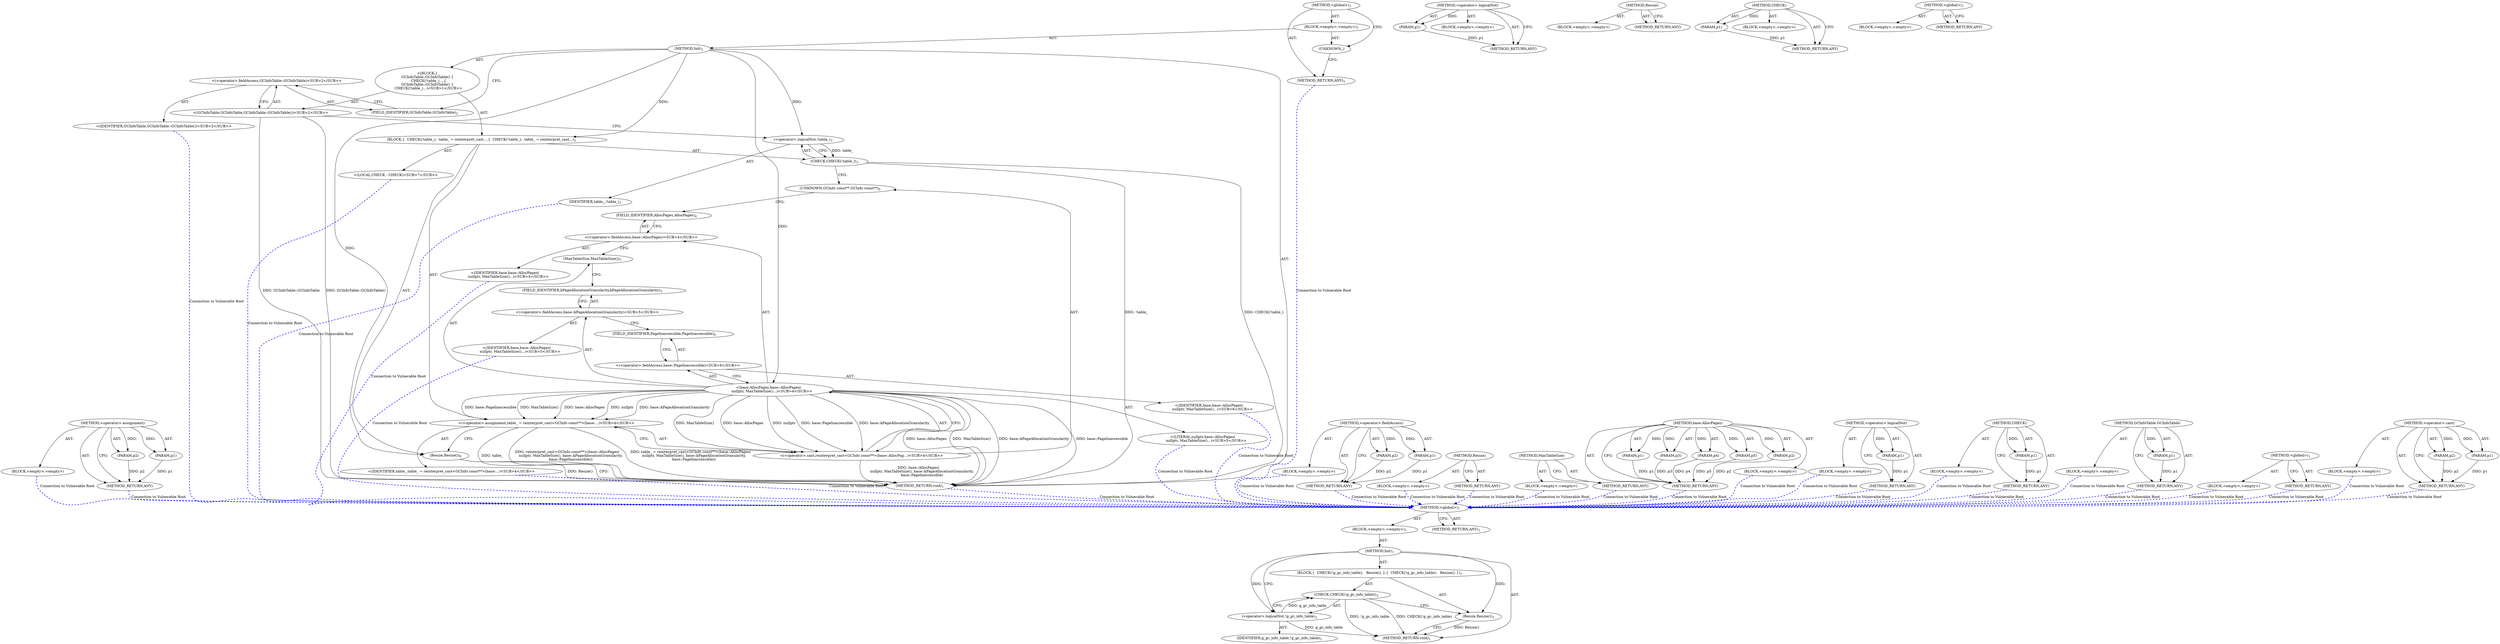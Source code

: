 digraph "&lt;operator&gt;.cast" {
vulnerable_6 [label=<(METHOD,&lt;global&gt;)<SUB>1</SUB>>];
vulnerable_7 [label=<(BLOCK,&lt;empty&gt;,&lt;empty&gt;)<SUB>1</SUB>>];
vulnerable_8 [label=<(METHOD,Init)<SUB>1</SUB>>];
vulnerable_9 [label=<(BLOCK,{
  CHECK(!g_gc_info_table);
   Resize();
 },{
  CHECK(!g_gc_info_table);
   Resize();
 })<SUB>1</SUB>>];
vulnerable_10 [label=<(CHECK,CHECK(!g_gc_info_table))<SUB>2</SUB>>];
vulnerable_11 [label=<(&lt;operator&gt;.logicalNot,!g_gc_info_table)<SUB>2</SUB>>];
vulnerable_12 [label=<(IDENTIFIER,g_gc_info_table,!g_gc_info_table)<SUB>2</SUB>>];
vulnerable_13 [label=<(Resize,Resize())<SUB>3</SUB>>];
vulnerable_14 [label=<(METHOD_RETURN,void)<SUB>1</SUB>>];
vulnerable_16 [label=<(METHOD_RETURN,ANY)<SUB>1</SUB>>];
vulnerable_33 [label=<(METHOD,&lt;operator&gt;.logicalNot)>];
vulnerable_34 [label=<(PARAM,p1)>];
vulnerable_35 [label=<(BLOCK,&lt;empty&gt;,&lt;empty&gt;)>];
vulnerable_36 [label=<(METHOD_RETURN,ANY)>];
vulnerable_37 [label=<(METHOD,Resize)>];
vulnerable_38 [label=<(BLOCK,&lt;empty&gt;,&lt;empty&gt;)>];
vulnerable_39 [label=<(METHOD_RETURN,ANY)>];
vulnerable_29 [label=<(METHOD,CHECK)>];
vulnerable_30 [label=<(PARAM,p1)>];
vulnerable_31 [label=<(BLOCK,&lt;empty&gt;,&lt;empty&gt;)>];
vulnerable_32 [label=<(METHOD_RETURN,ANY)>];
vulnerable_23 [label=<(METHOD,&lt;global&gt;)<SUB>1</SUB>>];
vulnerable_24 [label=<(BLOCK,&lt;empty&gt;,&lt;empty&gt;)>];
vulnerable_25 [label=<(METHOD_RETURN,ANY)>];
fixed_75 [label=<(METHOD,&lt;operator&gt;.assignment)>];
fixed_76 [label=<(PARAM,p1)>];
fixed_77 [label=<(PARAM,p2)>];
fixed_78 [label=<(BLOCK,&lt;empty&gt;,&lt;empty&gt;)>];
fixed_79 [label=<(METHOD_RETURN,ANY)>];
fixed_6 [label=<(METHOD,&lt;global&gt;)<SUB>1</SUB>>];
fixed_7 [label=<(BLOCK,&lt;empty&gt;,&lt;empty&gt;)<SUB>1</SUB>>];
fixed_8 [label=<(METHOD,Init)<SUB>1</SUB>>];
fixed_9 [label="<(BLOCK,{
GCInfoTable::GCInfoTable() {
  CHECK(!table_)...,{
GCInfoTable::GCInfoTable() {
  CHECK(!table_)...)<SUB>1</SUB>>"];
fixed_10 [label="<(GCInfoTable.GCInfoTable,GCInfoTable::GCInfoTable())<SUB>2</SUB>>"];
fixed_11 [label="<(&lt;operator&gt;.fieldAccess,GCInfoTable::GCInfoTable)<SUB>2</SUB>>"];
fixed_12 [label="<(IDENTIFIER,GCInfoTable,GCInfoTable::GCInfoTable())<SUB>2</SUB>>"];
fixed_13 [label=<(FIELD_IDENTIFIER,GCInfoTable,GCInfoTable)<SUB>2</SUB>>];
fixed_14 [label=<(BLOCK,{
  CHECK(!table_);
  table_ = reinterpret_cast...,{
  CHECK(!table_);
  table_ = reinterpret_cast...)<SUB>2</SUB>>];
fixed_15 [label=<(CHECK,CHECK(!table_))<SUB>3</SUB>>];
fixed_16 [label=<(&lt;operator&gt;.logicalNot,!table_)<SUB>3</SUB>>];
fixed_17 [label=<(IDENTIFIER,table_,!table_)<SUB>3</SUB>>];
fixed_18 [label="<(&lt;operator&gt;.assignment,table_ = reinterpret_cast&lt;GCInfo const**&gt;(base:...)<SUB>4</SUB>>"];
fixed_19 [label="<(IDENTIFIER,table_,table_ = reinterpret_cast&lt;GCInfo const**&gt;(base:...)<SUB>4</SUB>>"];
fixed_20 [label="<(&lt;operator&gt;.cast,reinterpret_cast&lt;GCInfo const**&gt;(base::AllocPag...)<SUB>4</SUB>>"];
fixed_21 [label=<(UNKNOWN,GCInfo const**,GCInfo const**)<SUB>4</SUB>>];
fixed_22 [label="<(base.AllocPages,base::AllocPages(
      nullptr, MaxTableSize()...)<SUB>4</SUB>>"];
fixed_23 [label="<(&lt;operator&gt;.fieldAccess,base::AllocPages)<SUB>4</SUB>>"];
fixed_24 [label="<(IDENTIFIER,base,base::AllocPages(
      nullptr, MaxTableSize()...)<SUB>4</SUB>>"];
fixed_25 [label=<(FIELD_IDENTIFIER,AllocPages,AllocPages)<SUB>4</SUB>>];
fixed_26 [label="<(LITERAL,nullptr,base::AllocPages(
      nullptr, MaxTableSize()...)<SUB>5</SUB>>"];
fixed_27 [label=<(MaxTableSize,MaxTableSize())<SUB>5</SUB>>];
fixed_28 [label="<(&lt;operator&gt;.fieldAccess,base::kPageAllocationGranularity)<SUB>5</SUB>>"];
fixed_29 [label="<(IDENTIFIER,base,base::AllocPages(
      nullptr, MaxTableSize()...)<SUB>5</SUB>>"];
fixed_30 [label=<(FIELD_IDENTIFIER,kPageAllocationGranularity,kPageAllocationGranularity)<SUB>5</SUB>>];
fixed_31 [label="<(&lt;operator&gt;.fieldAccess,base::PageInaccessible)<SUB>6</SUB>>"];
fixed_32 [label="<(IDENTIFIER,base,base::AllocPages(
      nullptr, MaxTableSize()...)<SUB>6</SUB>>"];
fixed_33 [label=<(FIELD_IDENTIFIER,PageInaccessible,PageInaccessible)<SUB>6</SUB>>];
fixed_34 [label="<(LOCAL,CHECK : CHECK)<SUB>7</SUB>>"];
fixed_35 [label=<(Resize,Resize())<SUB>8</SUB>>];
fixed_36 [label=<(METHOD_RETURN,void)<SUB>1</SUB>>];
fixed_38 [label=<(UNKNOWN,,)>];
fixed_39 [label=<(METHOD_RETURN,ANY)<SUB>1</SUB>>];
fixed_62 [label=<(METHOD,&lt;operator&gt;.fieldAccess)>];
fixed_63 [label=<(PARAM,p1)>];
fixed_64 [label=<(PARAM,p2)>];
fixed_65 [label=<(BLOCK,&lt;empty&gt;,&lt;empty&gt;)>];
fixed_66 [label=<(METHOD_RETURN,ANY)>];
fixed_96 [label=<(METHOD,Resize)>];
fixed_97 [label=<(BLOCK,&lt;empty&gt;,&lt;empty&gt;)>];
fixed_98 [label=<(METHOD_RETURN,ANY)>];
fixed_93 [label=<(METHOD,MaxTableSize)>];
fixed_94 [label=<(BLOCK,&lt;empty&gt;,&lt;empty&gt;)>];
fixed_95 [label=<(METHOD_RETURN,ANY)>];
fixed_85 [label=<(METHOD,base.AllocPages)>];
fixed_86 [label=<(PARAM,p1)>];
fixed_87 [label=<(PARAM,p2)>];
fixed_88 [label=<(PARAM,p3)>];
fixed_89 [label=<(PARAM,p4)>];
fixed_90 [label=<(PARAM,p5)>];
fixed_91 [label=<(BLOCK,&lt;empty&gt;,&lt;empty&gt;)>];
fixed_92 [label=<(METHOD_RETURN,ANY)>];
fixed_71 [label=<(METHOD,&lt;operator&gt;.logicalNot)>];
fixed_72 [label=<(PARAM,p1)>];
fixed_73 [label=<(BLOCK,&lt;empty&gt;,&lt;empty&gt;)>];
fixed_74 [label=<(METHOD_RETURN,ANY)>];
fixed_67 [label=<(METHOD,CHECK)>];
fixed_68 [label=<(PARAM,p1)>];
fixed_69 [label=<(BLOCK,&lt;empty&gt;,&lt;empty&gt;)>];
fixed_70 [label=<(METHOD_RETURN,ANY)>];
fixed_58 [label=<(METHOD,GCInfoTable.GCInfoTable)>];
fixed_59 [label=<(PARAM,p1)>];
fixed_60 [label=<(BLOCK,&lt;empty&gt;,&lt;empty&gt;)>];
fixed_61 [label=<(METHOD_RETURN,ANY)>];
fixed_52 [label=<(METHOD,&lt;global&gt;)<SUB>1</SUB>>];
fixed_53 [label=<(BLOCK,&lt;empty&gt;,&lt;empty&gt;)>];
fixed_54 [label=<(METHOD_RETURN,ANY)>];
fixed_80 [label=<(METHOD,&lt;operator&gt;.cast)>];
fixed_81 [label=<(PARAM,p1)>];
fixed_82 [label=<(PARAM,p2)>];
fixed_83 [label=<(BLOCK,&lt;empty&gt;,&lt;empty&gt;)>];
fixed_84 [label=<(METHOD_RETURN,ANY)>];
vulnerable_6 -> vulnerable_7  [key=0, label="AST: "];
vulnerable_6 -> vulnerable_16  [key=0, label="AST: "];
vulnerable_6 -> vulnerable_16  [key=1, label="CFG: "];
vulnerable_7 -> vulnerable_8  [key=0, label="AST: "];
vulnerable_8 -> vulnerable_9  [key=0, label="AST: "];
vulnerable_8 -> vulnerable_14  [key=0, label="AST: "];
vulnerable_8 -> vulnerable_11  [key=0, label="CFG: "];
vulnerable_8 -> vulnerable_11  [key=1, label="DDG: "];
vulnerable_8 -> vulnerable_13  [key=0, label="DDG: "];
vulnerable_9 -> vulnerable_10  [key=0, label="AST: "];
vulnerable_9 -> vulnerable_13  [key=0, label="AST: "];
vulnerable_10 -> vulnerable_11  [key=0, label="AST: "];
vulnerable_10 -> vulnerable_13  [key=0, label="CFG: "];
vulnerable_10 -> vulnerable_14  [key=0, label="DDG: !g_gc_info_table"];
vulnerable_10 -> vulnerable_14  [key=1, label="DDG: CHECK(!g_gc_info_table)"];
vulnerable_11 -> vulnerable_12  [key=0, label="AST: "];
vulnerable_11 -> vulnerable_10  [key=0, label="CFG: "];
vulnerable_11 -> vulnerable_10  [key=1, label="DDG: g_gc_info_table"];
vulnerable_11 -> vulnerable_14  [key=0, label="DDG: g_gc_info_table"];
vulnerable_13 -> vulnerable_14  [key=0, label="CFG: "];
vulnerable_13 -> vulnerable_14  [key=1, label="DDG: Resize()"];
vulnerable_33 -> vulnerable_34  [key=0, label="AST: "];
vulnerable_33 -> vulnerable_34  [key=1, label="DDG: "];
vulnerable_33 -> vulnerable_35  [key=0, label="AST: "];
vulnerable_33 -> vulnerable_36  [key=0, label="AST: "];
vulnerable_33 -> vulnerable_36  [key=1, label="CFG: "];
vulnerable_34 -> vulnerable_36  [key=0, label="DDG: p1"];
vulnerable_37 -> vulnerable_38  [key=0, label="AST: "];
vulnerable_37 -> vulnerable_39  [key=0, label="AST: "];
vulnerable_37 -> vulnerable_39  [key=1, label="CFG: "];
vulnerable_29 -> vulnerable_30  [key=0, label="AST: "];
vulnerable_29 -> vulnerable_30  [key=1, label="DDG: "];
vulnerable_29 -> vulnerable_31  [key=0, label="AST: "];
vulnerable_29 -> vulnerable_32  [key=0, label="AST: "];
vulnerable_29 -> vulnerable_32  [key=1, label="CFG: "];
vulnerable_30 -> vulnerable_32  [key=0, label="DDG: p1"];
vulnerable_23 -> vulnerable_24  [key=0, label="AST: "];
vulnerable_23 -> vulnerable_25  [key=0, label="AST: "];
vulnerable_23 -> vulnerable_25  [key=1, label="CFG: "];
fixed_75 -> fixed_76  [key=0, label="AST: "];
fixed_75 -> fixed_76  [key=1, label="DDG: "];
fixed_75 -> fixed_78  [key=0, label="AST: "];
fixed_75 -> fixed_77  [key=0, label="AST: "];
fixed_75 -> fixed_77  [key=1, label="DDG: "];
fixed_75 -> fixed_79  [key=0, label="AST: "];
fixed_75 -> fixed_79  [key=1, label="CFG: "];
fixed_76 -> fixed_79  [key=0, label="DDG: p1"];
fixed_77 -> fixed_79  [key=0, label="DDG: p2"];
fixed_78 -> vulnerable_6  [color=blue, key=0, label="Connection to Vulnerable Root", penwidth="2.0", style=dashed];
fixed_79 -> vulnerable_6  [color=blue, key=0, label="Connection to Vulnerable Root", penwidth="2.0", style=dashed];
fixed_6 -> fixed_7  [key=0, label="AST: "];
fixed_6 -> fixed_39  [key=0, label="AST: "];
fixed_6 -> fixed_38  [key=0, label="CFG: "];
fixed_7 -> fixed_8  [key=0, label="AST: "];
fixed_7 -> fixed_38  [key=0, label="AST: "];
fixed_8 -> fixed_9  [key=0, label="AST: "];
fixed_8 -> fixed_36  [key=0, label="AST: "];
fixed_8 -> fixed_13  [key=0, label="CFG: "];
fixed_8 -> fixed_14  [key=0, label="DDG: "];
fixed_8 -> fixed_35  [key=0, label="DDG: "];
fixed_8 -> fixed_16  [key=0, label="DDG: "];
fixed_8 -> fixed_22  [key=0, label="DDG: "];
fixed_9 -> fixed_10  [key=0, label="AST: "];
fixed_9 -> fixed_14  [key=0, label="AST: "];
fixed_10 -> fixed_11  [key=0, label="AST: "];
fixed_10 -> fixed_16  [key=0, label="CFG: "];
fixed_10 -> fixed_36  [key=0, label="DDG: GCInfoTable::GCInfoTable"];
fixed_10 -> fixed_36  [key=1, label="DDG: GCInfoTable::GCInfoTable()"];
fixed_11 -> fixed_12  [key=0, label="AST: "];
fixed_11 -> fixed_13  [key=0, label="AST: "];
fixed_11 -> fixed_10  [key=0, label="CFG: "];
fixed_12 -> vulnerable_6  [color=blue, key=0, label="Connection to Vulnerable Root", penwidth="2.0", style=dashed];
fixed_13 -> fixed_11  [key=0, label="CFG: "];
fixed_14 -> fixed_15  [key=0, label="AST: "];
fixed_14 -> fixed_18  [key=0, label="AST: "];
fixed_14 -> fixed_34  [key=0, label="AST: "];
fixed_14 -> fixed_35  [key=0, label="AST: "];
fixed_15 -> fixed_16  [key=0, label="AST: "];
fixed_15 -> fixed_21  [key=0, label="CFG: "];
fixed_15 -> fixed_36  [key=0, label="DDG: !table_"];
fixed_15 -> fixed_36  [key=1, label="DDG: CHECK(!table_)"];
fixed_16 -> fixed_17  [key=0, label="AST: "];
fixed_16 -> fixed_15  [key=0, label="CFG: "];
fixed_16 -> fixed_15  [key=1, label="DDG: table_"];
fixed_17 -> vulnerable_6  [color=blue, key=0, label="Connection to Vulnerable Root", penwidth="2.0", style=dashed];
fixed_18 -> fixed_19  [key=0, label="AST: "];
fixed_18 -> fixed_20  [key=0, label="AST: "];
fixed_18 -> fixed_35  [key=0, label="CFG: "];
fixed_18 -> fixed_36  [key=0, label="DDG: table_"];
fixed_18 -> fixed_36  [key=1, label="DDG: reinterpret_cast&lt;GCInfo const**&gt;(base::AllocPages(
      nullptr, MaxTableSize(), base::kPageAllocationGranularity,
      base::PageInaccessible))"];
fixed_18 -> fixed_36  [key=2, label="DDG: table_ = reinterpret_cast&lt;GCInfo const**&gt;(base::AllocPages(
      nullptr, MaxTableSize(), base::kPageAllocationGranularity,
      base::PageInaccessible))"];
fixed_19 -> vulnerable_6  [color=blue, key=0, label="Connection to Vulnerable Root", penwidth="2.0", style=dashed];
fixed_20 -> fixed_21  [key=0, label="AST: "];
fixed_20 -> fixed_22  [key=0, label="AST: "];
fixed_20 -> fixed_18  [key=0, label="CFG: "];
fixed_20 -> fixed_36  [key=0, label="DDG: base::AllocPages(
      nullptr, MaxTableSize(), base::kPageAllocationGranularity,
      base::PageInaccessible)"];
fixed_21 -> fixed_25  [key=0, label="CFG: "];
fixed_22 -> fixed_23  [key=0, label="AST: "];
fixed_22 -> fixed_26  [key=0, label="AST: "];
fixed_22 -> fixed_27  [key=0, label="AST: "];
fixed_22 -> fixed_28  [key=0, label="AST: "];
fixed_22 -> fixed_31  [key=0, label="AST: "];
fixed_22 -> fixed_20  [key=0, label="CFG: "];
fixed_22 -> fixed_20  [key=1, label="DDG: MaxTableSize()"];
fixed_22 -> fixed_20  [key=2, label="DDG: base::AllocPages"];
fixed_22 -> fixed_20  [key=3, label="DDG: nullptr"];
fixed_22 -> fixed_20  [key=4, label="DDG: base::kPageAllocationGranularity"];
fixed_22 -> fixed_20  [key=5, label="DDG: base::PageInaccessible"];
fixed_22 -> fixed_36  [key=0, label="DDG: base::AllocPages"];
fixed_22 -> fixed_36  [key=1, label="DDG: MaxTableSize()"];
fixed_22 -> fixed_36  [key=2, label="DDG: base::kPageAllocationGranularity"];
fixed_22 -> fixed_36  [key=3, label="DDG: base::PageInaccessible"];
fixed_22 -> fixed_18  [key=0, label="DDG: MaxTableSize()"];
fixed_22 -> fixed_18  [key=1, label="DDG: base::AllocPages"];
fixed_22 -> fixed_18  [key=2, label="DDG: nullptr"];
fixed_22 -> fixed_18  [key=3, label="DDG: base::kPageAllocationGranularity"];
fixed_22 -> fixed_18  [key=4, label="DDG: base::PageInaccessible"];
fixed_23 -> fixed_24  [key=0, label="AST: "];
fixed_23 -> fixed_25  [key=0, label="AST: "];
fixed_23 -> fixed_27  [key=0, label="CFG: "];
fixed_24 -> vulnerable_6  [color=blue, key=0, label="Connection to Vulnerable Root", penwidth="2.0", style=dashed];
fixed_25 -> fixed_23  [key=0, label="CFG: "];
fixed_26 -> vulnerable_6  [color=blue, key=0, label="Connection to Vulnerable Root", penwidth="2.0", style=dashed];
fixed_27 -> fixed_30  [key=0, label="CFG: "];
fixed_28 -> fixed_29  [key=0, label="AST: "];
fixed_28 -> fixed_30  [key=0, label="AST: "];
fixed_28 -> fixed_33  [key=0, label="CFG: "];
fixed_29 -> vulnerable_6  [color=blue, key=0, label="Connection to Vulnerable Root", penwidth="2.0", style=dashed];
fixed_30 -> fixed_28  [key=0, label="CFG: "];
fixed_31 -> fixed_32  [key=0, label="AST: "];
fixed_31 -> fixed_33  [key=0, label="AST: "];
fixed_31 -> fixed_22  [key=0, label="CFG: "];
fixed_32 -> vulnerable_6  [color=blue, key=0, label="Connection to Vulnerable Root", penwidth="2.0", style=dashed];
fixed_33 -> fixed_31  [key=0, label="CFG: "];
fixed_34 -> vulnerable_6  [color=blue, key=0, label="Connection to Vulnerable Root", penwidth="2.0", style=dashed];
fixed_35 -> fixed_36  [key=0, label="CFG: "];
fixed_35 -> fixed_36  [key=1, label="DDG: Resize()"];
fixed_36 -> vulnerable_6  [color=blue, key=0, label="Connection to Vulnerable Root", penwidth="2.0", style=dashed];
fixed_38 -> fixed_39  [key=0, label="CFG: "];
fixed_39 -> vulnerable_6  [color=blue, key=0, label="Connection to Vulnerable Root", penwidth="2.0", style=dashed];
fixed_62 -> fixed_63  [key=0, label="AST: "];
fixed_62 -> fixed_63  [key=1, label="DDG: "];
fixed_62 -> fixed_65  [key=0, label="AST: "];
fixed_62 -> fixed_64  [key=0, label="AST: "];
fixed_62 -> fixed_64  [key=1, label="DDG: "];
fixed_62 -> fixed_66  [key=0, label="AST: "];
fixed_62 -> fixed_66  [key=1, label="CFG: "];
fixed_63 -> fixed_66  [key=0, label="DDG: p1"];
fixed_64 -> fixed_66  [key=0, label="DDG: p2"];
fixed_65 -> vulnerable_6  [color=blue, key=0, label="Connection to Vulnerable Root", penwidth="2.0", style=dashed];
fixed_66 -> vulnerable_6  [color=blue, key=0, label="Connection to Vulnerable Root", penwidth="2.0", style=dashed];
fixed_96 -> fixed_97  [key=0, label="AST: "];
fixed_96 -> fixed_98  [key=0, label="AST: "];
fixed_96 -> fixed_98  [key=1, label="CFG: "];
fixed_97 -> vulnerable_6  [color=blue, key=0, label="Connection to Vulnerable Root", penwidth="2.0", style=dashed];
fixed_98 -> vulnerable_6  [color=blue, key=0, label="Connection to Vulnerable Root", penwidth="2.0", style=dashed];
fixed_93 -> fixed_94  [key=0, label="AST: "];
fixed_93 -> fixed_95  [key=0, label="AST: "];
fixed_93 -> fixed_95  [key=1, label="CFG: "];
fixed_94 -> vulnerable_6  [color=blue, key=0, label="Connection to Vulnerable Root", penwidth="2.0", style=dashed];
fixed_95 -> vulnerable_6  [color=blue, key=0, label="Connection to Vulnerable Root", penwidth="2.0", style=dashed];
fixed_85 -> fixed_86  [key=0, label="AST: "];
fixed_85 -> fixed_86  [key=1, label="DDG: "];
fixed_85 -> fixed_91  [key=0, label="AST: "];
fixed_85 -> fixed_87  [key=0, label="AST: "];
fixed_85 -> fixed_87  [key=1, label="DDG: "];
fixed_85 -> fixed_92  [key=0, label="AST: "];
fixed_85 -> fixed_92  [key=1, label="CFG: "];
fixed_85 -> fixed_88  [key=0, label="AST: "];
fixed_85 -> fixed_88  [key=1, label="DDG: "];
fixed_85 -> fixed_89  [key=0, label="AST: "];
fixed_85 -> fixed_89  [key=1, label="DDG: "];
fixed_85 -> fixed_90  [key=0, label="AST: "];
fixed_85 -> fixed_90  [key=1, label="DDG: "];
fixed_86 -> fixed_92  [key=0, label="DDG: p1"];
fixed_87 -> fixed_92  [key=0, label="DDG: p2"];
fixed_88 -> fixed_92  [key=0, label="DDG: p3"];
fixed_89 -> fixed_92  [key=0, label="DDG: p4"];
fixed_90 -> fixed_92  [key=0, label="DDG: p5"];
fixed_91 -> vulnerable_6  [color=blue, key=0, label="Connection to Vulnerable Root", penwidth="2.0", style=dashed];
fixed_92 -> vulnerable_6  [color=blue, key=0, label="Connection to Vulnerable Root", penwidth="2.0", style=dashed];
fixed_71 -> fixed_72  [key=0, label="AST: "];
fixed_71 -> fixed_72  [key=1, label="DDG: "];
fixed_71 -> fixed_73  [key=0, label="AST: "];
fixed_71 -> fixed_74  [key=0, label="AST: "];
fixed_71 -> fixed_74  [key=1, label="CFG: "];
fixed_72 -> fixed_74  [key=0, label="DDG: p1"];
fixed_73 -> vulnerable_6  [color=blue, key=0, label="Connection to Vulnerable Root", penwidth="2.0", style=dashed];
fixed_74 -> vulnerable_6  [color=blue, key=0, label="Connection to Vulnerable Root", penwidth="2.0", style=dashed];
fixed_67 -> fixed_68  [key=0, label="AST: "];
fixed_67 -> fixed_68  [key=1, label="DDG: "];
fixed_67 -> fixed_69  [key=0, label="AST: "];
fixed_67 -> fixed_70  [key=0, label="AST: "];
fixed_67 -> fixed_70  [key=1, label="CFG: "];
fixed_68 -> fixed_70  [key=0, label="DDG: p1"];
fixed_69 -> vulnerable_6  [color=blue, key=0, label="Connection to Vulnerable Root", penwidth="2.0", style=dashed];
fixed_70 -> vulnerable_6  [color=blue, key=0, label="Connection to Vulnerable Root", penwidth="2.0", style=dashed];
fixed_58 -> fixed_59  [key=0, label="AST: "];
fixed_58 -> fixed_59  [key=1, label="DDG: "];
fixed_58 -> fixed_60  [key=0, label="AST: "];
fixed_58 -> fixed_61  [key=0, label="AST: "];
fixed_58 -> fixed_61  [key=1, label="CFG: "];
fixed_59 -> fixed_61  [key=0, label="DDG: p1"];
fixed_60 -> vulnerable_6  [color=blue, key=0, label="Connection to Vulnerable Root", penwidth="2.0", style=dashed];
fixed_61 -> vulnerable_6  [color=blue, key=0, label="Connection to Vulnerable Root", penwidth="2.0", style=dashed];
fixed_52 -> fixed_53  [key=0, label="AST: "];
fixed_52 -> fixed_54  [key=0, label="AST: "];
fixed_52 -> fixed_54  [key=1, label="CFG: "];
fixed_53 -> vulnerable_6  [color=blue, key=0, label="Connection to Vulnerable Root", penwidth="2.0", style=dashed];
fixed_54 -> vulnerable_6  [color=blue, key=0, label="Connection to Vulnerable Root", penwidth="2.0", style=dashed];
fixed_80 -> fixed_81  [key=0, label="AST: "];
fixed_80 -> fixed_81  [key=1, label="DDG: "];
fixed_80 -> fixed_83  [key=0, label="AST: "];
fixed_80 -> fixed_82  [key=0, label="AST: "];
fixed_80 -> fixed_82  [key=1, label="DDG: "];
fixed_80 -> fixed_84  [key=0, label="AST: "];
fixed_80 -> fixed_84  [key=1, label="CFG: "];
fixed_81 -> fixed_84  [key=0, label="DDG: p1"];
fixed_82 -> fixed_84  [key=0, label="DDG: p2"];
fixed_83 -> vulnerable_6  [color=blue, key=0, label="Connection to Vulnerable Root", penwidth="2.0", style=dashed];
fixed_84 -> vulnerable_6  [color=blue, key=0, label="Connection to Vulnerable Root", penwidth="2.0", style=dashed];
}
